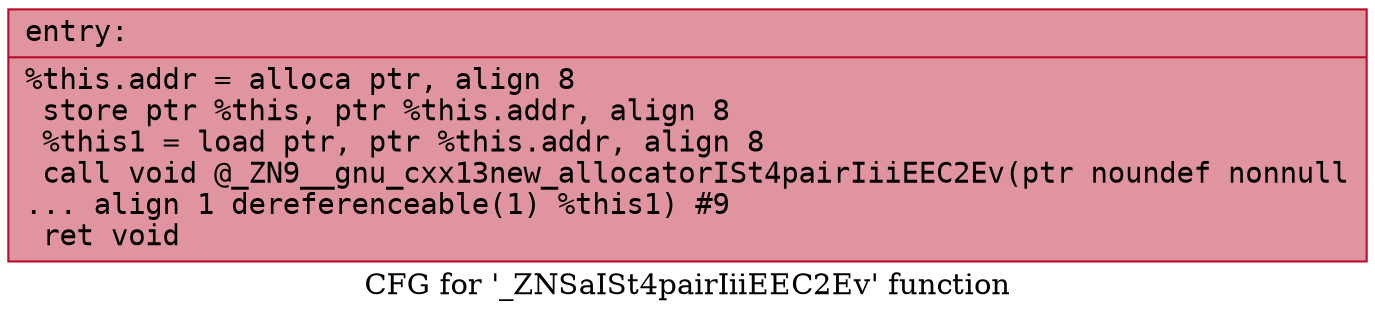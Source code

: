 digraph "CFG for '_ZNSaISt4pairIiiEEC2Ev' function" {
	label="CFG for '_ZNSaISt4pairIiiEEC2Ev' function";

	Node0x55c954f235c0 [shape=record,color="#b70d28ff", style=filled, fillcolor="#b70d2870" fontname="Courier",label="{entry:\l|  %this.addr = alloca ptr, align 8\l  store ptr %this, ptr %this.addr, align 8\l  %this1 = load ptr, ptr %this.addr, align 8\l  call void @_ZN9__gnu_cxx13new_allocatorISt4pairIiiEEC2Ev(ptr noundef nonnull\l... align 1 dereferenceable(1) %this1) #9\l  ret void\l}"];
}
